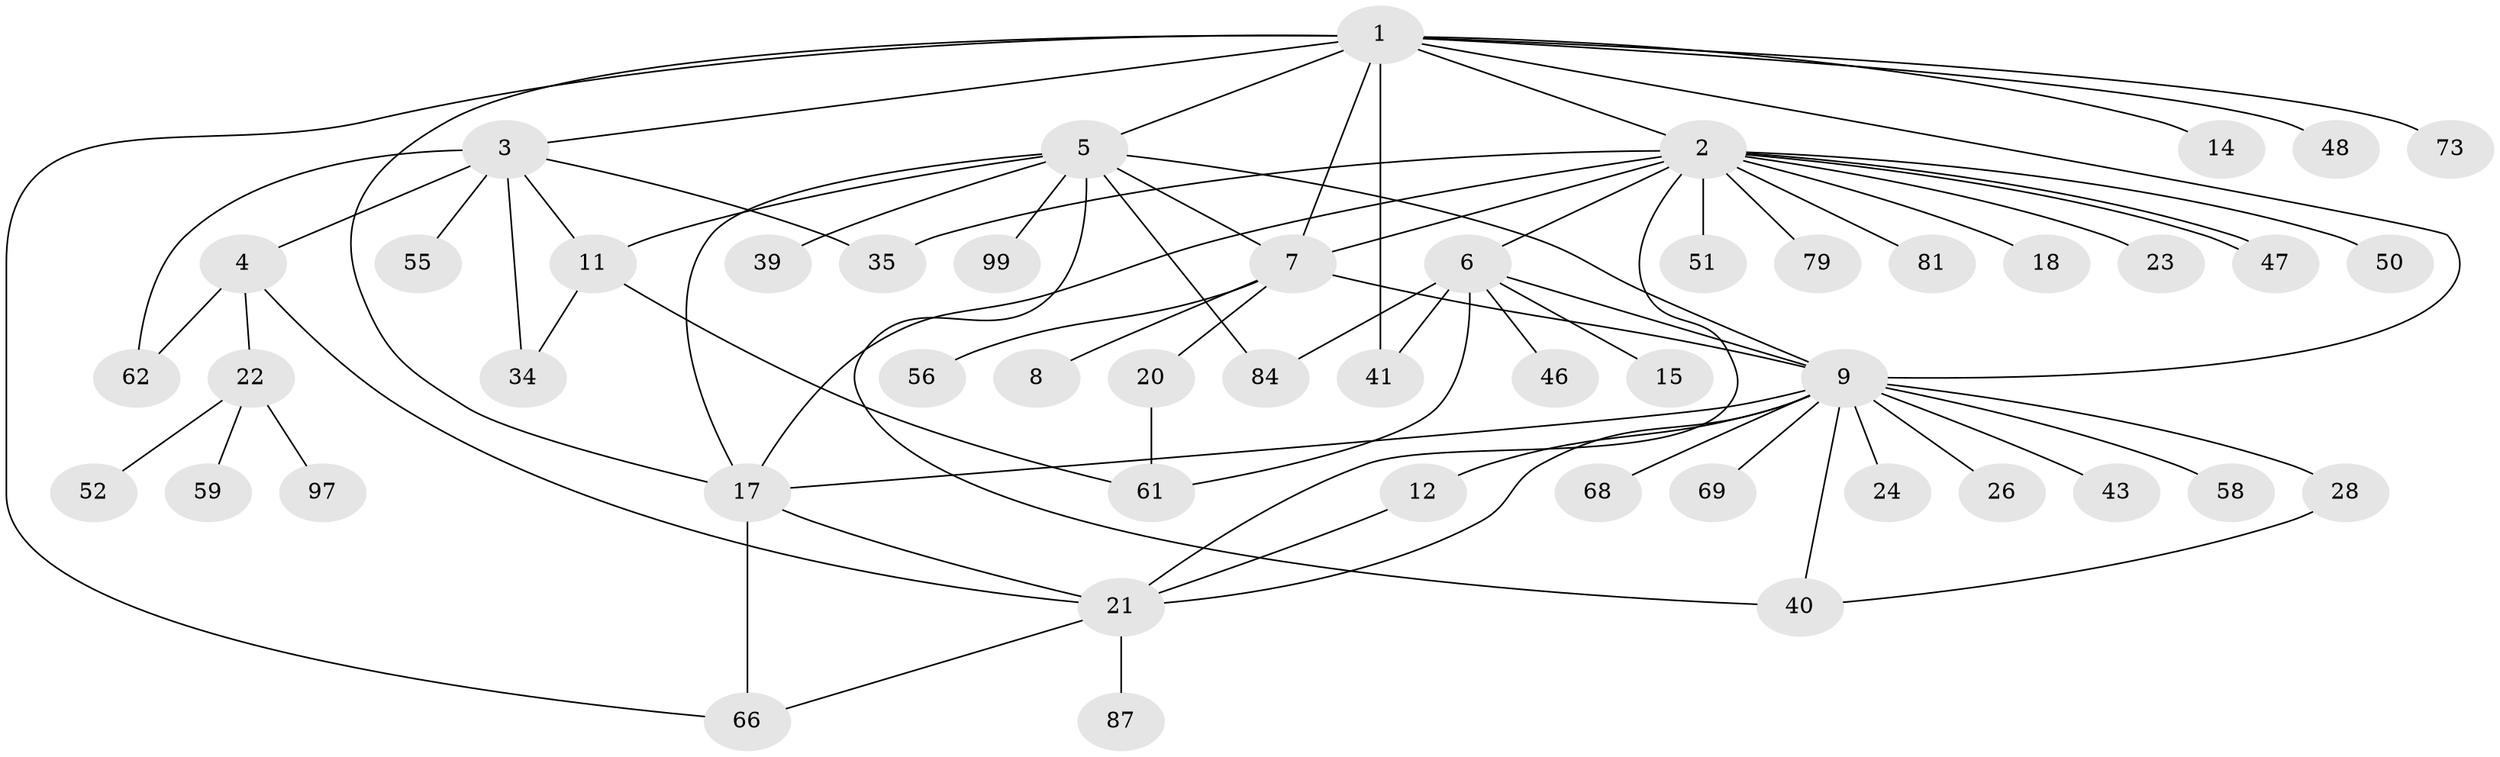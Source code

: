 // original degree distribution, {11: 0.01, 15: 0.01, 7: 0.02, 4: 0.08, 10: 0.02, 8: 0.01, 1: 0.46, 6: 0.02, 3: 0.12, 2: 0.23, 5: 0.02}
// Generated by graph-tools (version 1.1) at 2025/14/03/09/25 04:14:28]
// undirected, 50 vertices, 74 edges
graph export_dot {
graph [start="1"]
  node [color=gray90,style=filled];
  1 [super="+13+30"];
  2;
  3;
  4;
  5 [super="+16+37"];
  6;
  7 [super="+64+19+42+70"];
  8;
  9 [super="+10"];
  11 [super="+29+36"];
  12 [super="+65"];
  14;
  15;
  17 [super="+93+63+25"];
  18;
  20 [super="+33+32"];
  21 [super="+57+44"];
  22;
  23;
  24;
  26;
  28 [super="+53"];
  34;
  35 [super="+54+45"];
  39;
  40;
  41;
  43;
  46;
  47;
  48;
  50 [super="+80"];
  51 [super="+92"];
  52 [super="+100+78"];
  55 [super="+60"];
  56;
  58;
  59;
  61 [super="+82"];
  62;
  66;
  68;
  69;
  73;
  79;
  81;
  84;
  87;
  97;
  99;
  1 -- 2;
  1 -- 3;
  1 -- 5;
  1 -- 14;
  1 -- 48;
  1 -- 73;
  1 -- 9;
  1 -- 7;
  1 -- 17;
  1 -- 66;
  1 -- 41;
  2 -- 6;
  2 -- 17;
  2 -- 18;
  2 -- 21;
  2 -- 23;
  2 -- 35;
  2 -- 47;
  2 -- 47;
  2 -- 50;
  2 -- 51;
  2 -- 79;
  2 -- 81;
  2 -- 7 [weight=2];
  3 -- 4;
  3 -- 11;
  3 -- 34;
  3 -- 35;
  3 -- 55;
  3 -- 62;
  4 -- 22;
  4 -- 62;
  4 -- 21;
  5 -- 7;
  5 -- 9;
  5 -- 39;
  5 -- 40;
  5 -- 84;
  5 -- 99;
  5 -- 11;
  5 -- 17;
  6 -- 15;
  6 -- 41;
  6 -- 46;
  6 -- 61;
  6 -- 84;
  6 -- 9;
  7 -- 8;
  7 -- 56;
  7 -- 9;
  7 -- 20;
  9 -- 28;
  9 -- 43;
  9 -- 58;
  9 -- 69;
  9 -- 68;
  9 -- 40;
  9 -- 12;
  9 -- 21;
  9 -- 24;
  9 -- 26;
  9 -- 17;
  11 -- 61;
  11 -- 34;
  12 -- 21;
  17 -- 21;
  17 -- 66;
  20 -- 61;
  21 -- 87;
  21 -- 66;
  22 -- 52;
  22 -- 59;
  22 -- 97;
  28 -- 40;
}
